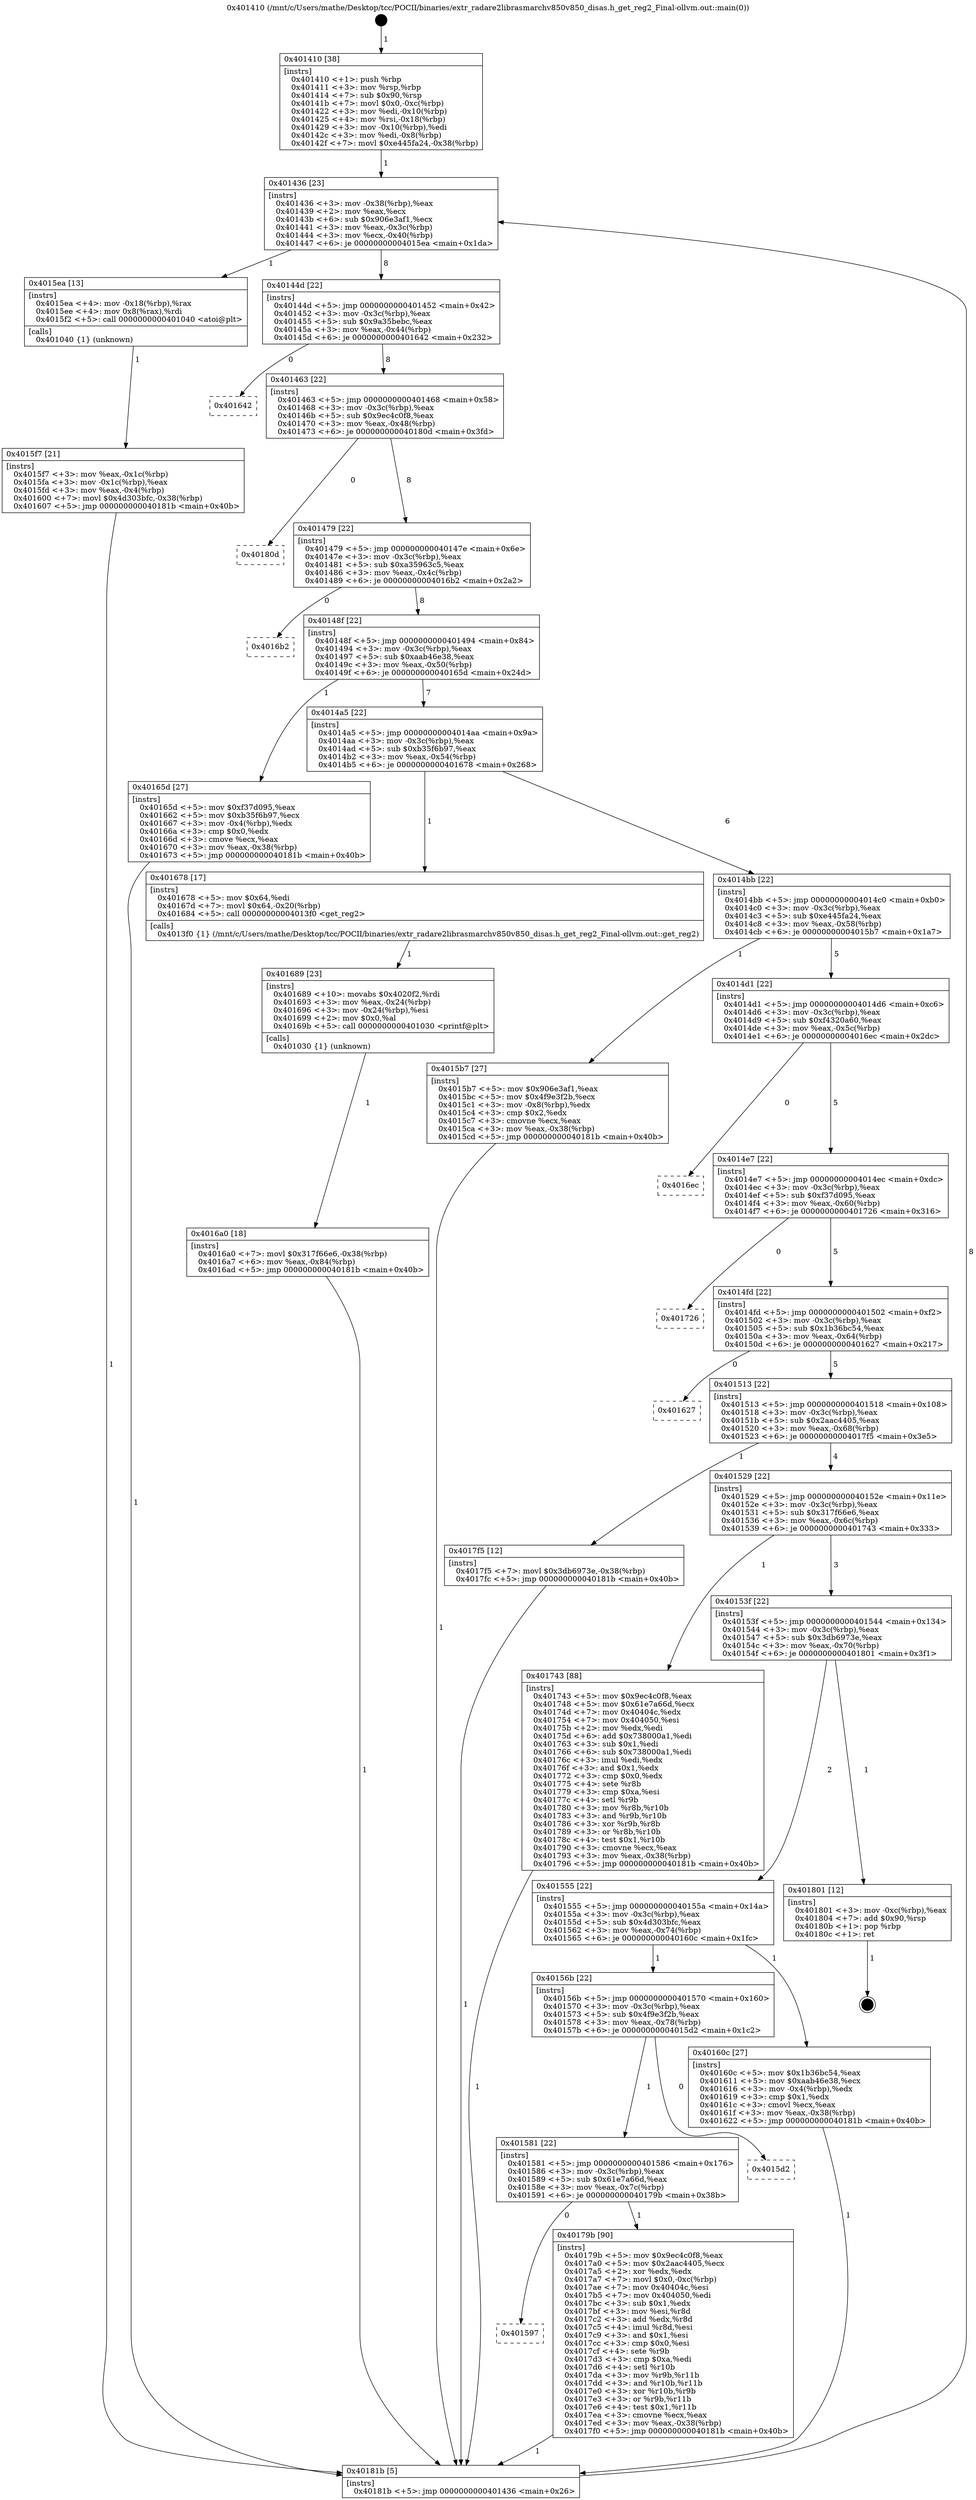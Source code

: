 digraph "0x401410" {
  label = "0x401410 (/mnt/c/Users/mathe/Desktop/tcc/POCII/binaries/extr_radare2librasmarchv850v850_disas.h_get_reg2_Final-ollvm.out::main(0))"
  labelloc = "t"
  node[shape=record]

  Entry [label="",width=0.3,height=0.3,shape=circle,fillcolor=black,style=filled]
  "0x401436" [label="{
     0x401436 [23]\l
     | [instrs]\l
     &nbsp;&nbsp;0x401436 \<+3\>: mov -0x38(%rbp),%eax\l
     &nbsp;&nbsp;0x401439 \<+2\>: mov %eax,%ecx\l
     &nbsp;&nbsp;0x40143b \<+6\>: sub $0x906e3af1,%ecx\l
     &nbsp;&nbsp;0x401441 \<+3\>: mov %eax,-0x3c(%rbp)\l
     &nbsp;&nbsp;0x401444 \<+3\>: mov %ecx,-0x40(%rbp)\l
     &nbsp;&nbsp;0x401447 \<+6\>: je 00000000004015ea \<main+0x1da\>\l
  }"]
  "0x4015ea" [label="{
     0x4015ea [13]\l
     | [instrs]\l
     &nbsp;&nbsp;0x4015ea \<+4\>: mov -0x18(%rbp),%rax\l
     &nbsp;&nbsp;0x4015ee \<+4\>: mov 0x8(%rax),%rdi\l
     &nbsp;&nbsp;0x4015f2 \<+5\>: call 0000000000401040 \<atoi@plt\>\l
     | [calls]\l
     &nbsp;&nbsp;0x401040 \{1\} (unknown)\l
  }"]
  "0x40144d" [label="{
     0x40144d [22]\l
     | [instrs]\l
     &nbsp;&nbsp;0x40144d \<+5\>: jmp 0000000000401452 \<main+0x42\>\l
     &nbsp;&nbsp;0x401452 \<+3\>: mov -0x3c(%rbp),%eax\l
     &nbsp;&nbsp;0x401455 \<+5\>: sub $0x9a35bebc,%eax\l
     &nbsp;&nbsp;0x40145a \<+3\>: mov %eax,-0x44(%rbp)\l
     &nbsp;&nbsp;0x40145d \<+6\>: je 0000000000401642 \<main+0x232\>\l
  }"]
  Exit [label="",width=0.3,height=0.3,shape=circle,fillcolor=black,style=filled,peripheries=2]
  "0x401642" [label="{
     0x401642\l
  }", style=dashed]
  "0x401463" [label="{
     0x401463 [22]\l
     | [instrs]\l
     &nbsp;&nbsp;0x401463 \<+5\>: jmp 0000000000401468 \<main+0x58\>\l
     &nbsp;&nbsp;0x401468 \<+3\>: mov -0x3c(%rbp),%eax\l
     &nbsp;&nbsp;0x40146b \<+5\>: sub $0x9ec4c0f8,%eax\l
     &nbsp;&nbsp;0x401470 \<+3\>: mov %eax,-0x48(%rbp)\l
     &nbsp;&nbsp;0x401473 \<+6\>: je 000000000040180d \<main+0x3fd\>\l
  }"]
  "0x401597" [label="{
     0x401597\l
  }", style=dashed]
  "0x40180d" [label="{
     0x40180d\l
  }", style=dashed]
  "0x401479" [label="{
     0x401479 [22]\l
     | [instrs]\l
     &nbsp;&nbsp;0x401479 \<+5\>: jmp 000000000040147e \<main+0x6e\>\l
     &nbsp;&nbsp;0x40147e \<+3\>: mov -0x3c(%rbp),%eax\l
     &nbsp;&nbsp;0x401481 \<+5\>: sub $0xa35963c5,%eax\l
     &nbsp;&nbsp;0x401486 \<+3\>: mov %eax,-0x4c(%rbp)\l
     &nbsp;&nbsp;0x401489 \<+6\>: je 00000000004016b2 \<main+0x2a2\>\l
  }"]
  "0x40179b" [label="{
     0x40179b [90]\l
     | [instrs]\l
     &nbsp;&nbsp;0x40179b \<+5\>: mov $0x9ec4c0f8,%eax\l
     &nbsp;&nbsp;0x4017a0 \<+5\>: mov $0x2aac4405,%ecx\l
     &nbsp;&nbsp;0x4017a5 \<+2\>: xor %edx,%edx\l
     &nbsp;&nbsp;0x4017a7 \<+7\>: movl $0x0,-0xc(%rbp)\l
     &nbsp;&nbsp;0x4017ae \<+7\>: mov 0x40404c,%esi\l
     &nbsp;&nbsp;0x4017b5 \<+7\>: mov 0x404050,%edi\l
     &nbsp;&nbsp;0x4017bc \<+3\>: sub $0x1,%edx\l
     &nbsp;&nbsp;0x4017bf \<+3\>: mov %esi,%r8d\l
     &nbsp;&nbsp;0x4017c2 \<+3\>: add %edx,%r8d\l
     &nbsp;&nbsp;0x4017c5 \<+4\>: imul %r8d,%esi\l
     &nbsp;&nbsp;0x4017c9 \<+3\>: and $0x1,%esi\l
     &nbsp;&nbsp;0x4017cc \<+3\>: cmp $0x0,%esi\l
     &nbsp;&nbsp;0x4017cf \<+4\>: sete %r9b\l
     &nbsp;&nbsp;0x4017d3 \<+3\>: cmp $0xa,%edi\l
     &nbsp;&nbsp;0x4017d6 \<+4\>: setl %r10b\l
     &nbsp;&nbsp;0x4017da \<+3\>: mov %r9b,%r11b\l
     &nbsp;&nbsp;0x4017dd \<+3\>: and %r10b,%r11b\l
     &nbsp;&nbsp;0x4017e0 \<+3\>: xor %r10b,%r9b\l
     &nbsp;&nbsp;0x4017e3 \<+3\>: or %r9b,%r11b\l
     &nbsp;&nbsp;0x4017e6 \<+4\>: test $0x1,%r11b\l
     &nbsp;&nbsp;0x4017ea \<+3\>: cmovne %ecx,%eax\l
     &nbsp;&nbsp;0x4017ed \<+3\>: mov %eax,-0x38(%rbp)\l
     &nbsp;&nbsp;0x4017f0 \<+5\>: jmp 000000000040181b \<main+0x40b\>\l
  }"]
  "0x4016b2" [label="{
     0x4016b2\l
  }", style=dashed]
  "0x40148f" [label="{
     0x40148f [22]\l
     | [instrs]\l
     &nbsp;&nbsp;0x40148f \<+5\>: jmp 0000000000401494 \<main+0x84\>\l
     &nbsp;&nbsp;0x401494 \<+3\>: mov -0x3c(%rbp),%eax\l
     &nbsp;&nbsp;0x401497 \<+5\>: sub $0xaab46e38,%eax\l
     &nbsp;&nbsp;0x40149c \<+3\>: mov %eax,-0x50(%rbp)\l
     &nbsp;&nbsp;0x40149f \<+6\>: je 000000000040165d \<main+0x24d\>\l
  }"]
  "0x401581" [label="{
     0x401581 [22]\l
     | [instrs]\l
     &nbsp;&nbsp;0x401581 \<+5\>: jmp 0000000000401586 \<main+0x176\>\l
     &nbsp;&nbsp;0x401586 \<+3\>: mov -0x3c(%rbp),%eax\l
     &nbsp;&nbsp;0x401589 \<+5\>: sub $0x61e7a66d,%eax\l
     &nbsp;&nbsp;0x40158e \<+3\>: mov %eax,-0x7c(%rbp)\l
     &nbsp;&nbsp;0x401591 \<+6\>: je 000000000040179b \<main+0x38b\>\l
  }"]
  "0x40165d" [label="{
     0x40165d [27]\l
     | [instrs]\l
     &nbsp;&nbsp;0x40165d \<+5\>: mov $0xf37d095,%eax\l
     &nbsp;&nbsp;0x401662 \<+5\>: mov $0xb35f6b97,%ecx\l
     &nbsp;&nbsp;0x401667 \<+3\>: mov -0x4(%rbp),%edx\l
     &nbsp;&nbsp;0x40166a \<+3\>: cmp $0x0,%edx\l
     &nbsp;&nbsp;0x40166d \<+3\>: cmove %ecx,%eax\l
     &nbsp;&nbsp;0x401670 \<+3\>: mov %eax,-0x38(%rbp)\l
     &nbsp;&nbsp;0x401673 \<+5\>: jmp 000000000040181b \<main+0x40b\>\l
  }"]
  "0x4014a5" [label="{
     0x4014a5 [22]\l
     | [instrs]\l
     &nbsp;&nbsp;0x4014a5 \<+5\>: jmp 00000000004014aa \<main+0x9a\>\l
     &nbsp;&nbsp;0x4014aa \<+3\>: mov -0x3c(%rbp),%eax\l
     &nbsp;&nbsp;0x4014ad \<+5\>: sub $0xb35f6b97,%eax\l
     &nbsp;&nbsp;0x4014b2 \<+3\>: mov %eax,-0x54(%rbp)\l
     &nbsp;&nbsp;0x4014b5 \<+6\>: je 0000000000401678 \<main+0x268\>\l
  }"]
  "0x4015d2" [label="{
     0x4015d2\l
  }", style=dashed]
  "0x401678" [label="{
     0x401678 [17]\l
     | [instrs]\l
     &nbsp;&nbsp;0x401678 \<+5\>: mov $0x64,%edi\l
     &nbsp;&nbsp;0x40167d \<+7\>: movl $0x64,-0x20(%rbp)\l
     &nbsp;&nbsp;0x401684 \<+5\>: call 00000000004013f0 \<get_reg2\>\l
     | [calls]\l
     &nbsp;&nbsp;0x4013f0 \{1\} (/mnt/c/Users/mathe/Desktop/tcc/POCII/binaries/extr_radare2librasmarchv850v850_disas.h_get_reg2_Final-ollvm.out::get_reg2)\l
  }"]
  "0x4014bb" [label="{
     0x4014bb [22]\l
     | [instrs]\l
     &nbsp;&nbsp;0x4014bb \<+5\>: jmp 00000000004014c0 \<main+0xb0\>\l
     &nbsp;&nbsp;0x4014c0 \<+3\>: mov -0x3c(%rbp),%eax\l
     &nbsp;&nbsp;0x4014c3 \<+5\>: sub $0xe445fa24,%eax\l
     &nbsp;&nbsp;0x4014c8 \<+3\>: mov %eax,-0x58(%rbp)\l
     &nbsp;&nbsp;0x4014cb \<+6\>: je 00000000004015b7 \<main+0x1a7\>\l
  }"]
  "0x4016a0" [label="{
     0x4016a0 [18]\l
     | [instrs]\l
     &nbsp;&nbsp;0x4016a0 \<+7\>: movl $0x317f66e6,-0x38(%rbp)\l
     &nbsp;&nbsp;0x4016a7 \<+6\>: mov %eax,-0x84(%rbp)\l
     &nbsp;&nbsp;0x4016ad \<+5\>: jmp 000000000040181b \<main+0x40b\>\l
  }"]
  "0x4015b7" [label="{
     0x4015b7 [27]\l
     | [instrs]\l
     &nbsp;&nbsp;0x4015b7 \<+5\>: mov $0x906e3af1,%eax\l
     &nbsp;&nbsp;0x4015bc \<+5\>: mov $0x4f9e3f2b,%ecx\l
     &nbsp;&nbsp;0x4015c1 \<+3\>: mov -0x8(%rbp),%edx\l
     &nbsp;&nbsp;0x4015c4 \<+3\>: cmp $0x2,%edx\l
     &nbsp;&nbsp;0x4015c7 \<+3\>: cmovne %ecx,%eax\l
     &nbsp;&nbsp;0x4015ca \<+3\>: mov %eax,-0x38(%rbp)\l
     &nbsp;&nbsp;0x4015cd \<+5\>: jmp 000000000040181b \<main+0x40b\>\l
  }"]
  "0x4014d1" [label="{
     0x4014d1 [22]\l
     | [instrs]\l
     &nbsp;&nbsp;0x4014d1 \<+5\>: jmp 00000000004014d6 \<main+0xc6\>\l
     &nbsp;&nbsp;0x4014d6 \<+3\>: mov -0x3c(%rbp),%eax\l
     &nbsp;&nbsp;0x4014d9 \<+5\>: sub $0xf4320a60,%eax\l
     &nbsp;&nbsp;0x4014de \<+3\>: mov %eax,-0x5c(%rbp)\l
     &nbsp;&nbsp;0x4014e1 \<+6\>: je 00000000004016ec \<main+0x2dc\>\l
  }"]
  "0x40181b" [label="{
     0x40181b [5]\l
     | [instrs]\l
     &nbsp;&nbsp;0x40181b \<+5\>: jmp 0000000000401436 \<main+0x26\>\l
  }"]
  "0x401410" [label="{
     0x401410 [38]\l
     | [instrs]\l
     &nbsp;&nbsp;0x401410 \<+1\>: push %rbp\l
     &nbsp;&nbsp;0x401411 \<+3\>: mov %rsp,%rbp\l
     &nbsp;&nbsp;0x401414 \<+7\>: sub $0x90,%rsp\l
     &nbsp;&nbsp;0x40141b \<+7\>: movl $0x0,-0xc(%rbp)\l
     &nbsp;&nbsp;0x401422 \<+3\>: mov %edi,-0x10(%rbp)\l
     &nbsp;&nbsp;0x401425 \<+4\>: mov %rsi,-0x18(%rbp)\l
     &nbsp;&nbsp;0x401429 \<+3\>: mov -0x10(%rbp),%edi\l
     &nbsp;&nbsp;0x40142c \<+3\>: mov %edi,-0x8(%rbp)\l
     &nbsp;&nbsp;0x40142f \<+7\>: movl $0xe445fa24,-0x38(%rbp)\l
  }"]
  "0x4015f7" [label="{
     0x4015f7 [21]\l
     | [instrs]\l
     &nbsp;&nbsp;0x4015f7 \<+3\>: mov %eax,-0x1c(%rbp)\l
     &nbsp;&nbsp;0x4015fa \<+3\>: mov -0x1c(%rbp),%eax\l
     &nbsp;&nbsp;0x4015fd \<+3\>: mov %eax,-0x4(%rbp)\l
     &nbsp;&nbsp;0x401600 \<+7\>: movl $0x4d303bfc,-0x38(%rbp)\l
     &nbsp;&nbsp;0x401607 \<+5\>: jmp 000000000040181b \<main+0x40b\>\l
  }"]
  "0x401689" [label="{
     0x401689 [23]\l
     | [instrs]\l
     &nbsp;&nbsp;0x401689 \<+10\>: movabs $0x4020f2,%rdi\l
     &nbsp;&nbsp;0x401693 \<+3\>: mov %eax,-0x24(%rbp)\l
     &nbsp;&nbsp;0x401696 \<+3\>: mov -0x24(%rbp),%esi\l
     &nbsp;&nbsp;0x401699 \<+2\>: mov $0x0,%al\l
     &nbsp;&nbsp;0x40169b \<+5\>: call 0000000000401030 \<printf@plt\>\l
     | [calls]\l
     &nbsp;&nbsp;0x401030 \{1\} (unknown)\l
  }"]
  "0x4016ec" [label="{
     0x4016ec\l
  }", style=dashed]
  "0x4014e7" [label="{
     0x4014e7 [22]\l
     | [instrs]\l
     &nbsp;&nbsp;0x4014e7 \<+5\>: jmp 00000000004014ec \<main+0xdc\>\l
     &nbsp;&nbsp;0x4014ec \<+3\>: mov -0x3c(%rbp),%eax\l
     &nbsp;&nbsp;0x4014ef \<+5\>: sub $0xf37d095,%eax\l
     &nbsp;&nbsp;0x4014f4 \<+3\>: mov %eax,-0x60(%rbp)\l
     &nbsp;&nbsp;0x4014f7 \<+6\>: je 0000000000401726 \<main+0x316\>\l
  }"]
  "0x40156b" [label="{
     0x40156b [22]\l
     | [instrs]\l
     &nbsp;&nbsp;0x40156b \<+5\>: jmp 0000000000401570 \<main+0x160\>\l
     &nbsp;&nbsp;0x401570 \<+3\>: mov -0x3c(%rbp),%eax\l
     &nbsp;&nbsp;0x401573 \<+5\>: sub $0x4f9e3f2b,%eax\l
     &nbsp;&nbsp;0x401578 \<+3\>: mov %eax,-0x78(%rbp)\l
     &nbsp;&nbsp;0x40157b \<+6\>: je 00000000004015d2 \<main+0x1c2\>\l
  }"]
  "0x401726" [label="{
     0x401726\l
  }", style=dashed]
  "0x4014fd" [label="{
     0x4014fd [22]\l
     | [instrs]\l
     &nbsp;&nbsp;0x4014fd \<+5\>: jmp 0000000000401502 \<main+0xf2\>\l
     &nbsp;&nbsp;0x401502 \<+3\>: mov -0x3c(%rbp),%eax\l
     &nbsp;&nbsp;0x401505 \<+5\>: sub $0x1b36bc54,%eax\l
     &nbsp;&nbsp;0x40150a \<+3\>: mov %eax,-0x64(%rbp)\l
     &nbsp;&nbsp;0x40150d \<+6\>: je 0000000000401627 \<main+0x217\>\l
  }"]
  "0x40160c" [label="{
     0x40160c [27]\l
     | [instrs]\l
     &nbsp;&nbsp;0x40160c \<+5\>: mov $0x1b36bc54,%eax\l
     &nbsp;&nbsp;0x401611 \<+5\>: mov $0xaab46e38,%ecx\l
     &nbsp;&nbsp;0x401616 \<+3\>: mov -0x4(%rbp),%edx\l
     &nbsp;&nbsp;0x401619 \<+3\>: cmp $0x1,%edx\l
     &nbsp;&nbsp;0x40161c \<+3\>: cmovl %ecx,%eax\l
     &nbsp;&nbsp;0x40161f \<+3\>: mov %eax,-0x38(%rbp)\l
     &nbsp;&nbsp;0x401622 \<+5\>: jmp 000000000040181b \<main+0x40b\>\l
  }"]
  "0x401627" [label="{
     0x401627\l
  }", style=dashed]
  "0x401513" [label="{
     0x401513 [22]\l
     | [instrs]\l
     &nbsp;&nbsp;0x401513 \<+5\>: jmp 0000000000401518 \<main+0x108\>\l
     &nbsp;&nbsp;0x401518 \<+3\>: mov -0x3c(%rbp),%eax\l
     &nbsp;&nbsp;0x40151b \<+5\>: sub $0x2aac4405,%eax\l
     &nbsp;&nbsp;0x401520 \<+3\>: mov %eax,-0x68(%rbp)\l
     &nbsp;&nbsp;0x401523 \<+6\>: je 00000000004017f5 \<main+0x3e5\>\l
  }"]
  "0x401555" [label="{
     0x401555 [22]\l
     | [instrs]\l
     &nbsp;&nbsp;0x401555 \<+5\>: jmp 000000000040155a \<main+0x14a\>\l
     &nbsp;&nbsp;0x40155a \<+3\>: mov -0x3c(%rbp),%eax\l
     &nbsp;&nbsp;0x40155d \<+5\>: sub $0x4d303bfc,%eax\l
     &nbsp;&nbsp;0x401562 \<+3\>: mov %eax,-0x74(%rbp)\l
     &nbsp;&nbsp;0x401565 \<+6\>: je 000000000040160c \<main+0x1fc\>\l
  }"]
  "0x4017f5" [label="{
     0x4017f5 [12]\l
     | [instrs]\l
     &nbsp;&nbsp;0x4017f5 \<+7\>: movl $0x3db6973e,-0x38(%rbp)\l
     &nbsp;&nbsp;0x4017fc \<+5\>: jmp 000000000040181b \<main+0x40b\>\l
  }"]
  "0x401529" [label="{
     0x401529 [22]\l
     | [instrs]\l
     &nbsp;&nbsp;0x401529 \<+5\>: jmp 000000000040152e \<main+0x11e\>\l
     &nbsp;&nbsp;0x40152e \<+3\>: mov -0x3c(%rbp),%eax\l
     &nbsp;&nbsp;0x401531 \<+5\>: sub $0x317f66e6,%eax\l
     &nbsp;&nbsp;0x401536 \<+3\>: mov %eax,-0x6c(%rbp)\l
     &nbsp;&nbsp;0x401539 \<+6\>: je 0000000000401743 \<main+0x333\>\l
  }"]
  "0x401801" [label="{
     0x401801 [12]\l
     | [instrs]\l
     &nbsp;&nbsp;0x401801 \<+3\>: mov -0xc(%rbp),%eax\l
     &nbsp;&nbsp;0x401804 \<+7\>: add $0x90,%rsp\l
     &nbsp;&nbsp;0x40180b \<+1\>: pop %rbp\l
     &nbsp;&nbsp;0x40180c \<+1\>: ret\l
  }"]
  "0x401743" [label="{
     0x401743 [88]\l
     | [instrs]\l
     &nbsp;&nbsp;0x401743 \<+5\>: mov $0x9ec4c0f8,%eax\l
     &nbsp;&nbsp;0x401748 \<+5\>: mov $0x61e7a66d,%ecx\l
     &nbsp;&nbsp;0x40174d \<+7\>: mov 0x40404c,%edx\l
     &nbsp;&nbsp;0x401754 \<+7\>: mov 0x404050,%esi\l
     &nbsp;&nbsp;0x40175b \<+2\>: mov %edx,%edi\l
     &nbsp;&nbsp;0x40175d \<+6\>: add $0x738000a1,%edi\l
     &nbsp;&nbsp;0x401763 \<+3\>: sub $0x1,%edi\l
     &nbsp;&nbsp;0x401766 \<+6\>: sub $0x738000a1,%edi\l
     &nbsp;&nbsp;0x40176c \<+3\>: imul %edi,%edx\l
     &nbsp;&nbsp;0x40176f \<+3\>: and $0x1,%edx\l
     &nbsp;&nbsp;0x401772 \<+3\>: cmp $0x0,%edx\l
     &nbsp;&nbsp;0x401775 \<+4\>: sete %r8b\l
     &nbsp;&nbsp;0x401779 \<+3\>: cmp $0xa,%esi\l
     &nbsp;&nbsp;0x40177c \<+4\>: setl %r9b\l
     &nbsp;&nbsp;0x401780 \<+3\>: mov %r8b,%r10b\l
     &nbsp;&nbsp;0x401783 \<+3\>: and %r9b,%r10b\l
     &nbsp;&nbsp;0x401786 \<+3\>: xor %r9b,%r8b\l
     &nbsp;&nbsp;0x401789 \<+3\>: or %r8b,%r10b\l
     &nbsp;&nbsp;0x40178c \<+4\>: test $0x1,%r10b\l
     &nbsp;&nbsp;0x401790 \<+3\>: cmovne %ecx,%eax\l
     &nbsp;&nbsp;0x401793 \<+3\>: mov %eax,-0x38(%rbp)\l
     &nbsp;&nbsp;0x401796 \<+5\>: jmp 000000000040181b \<main+0x40b\>\l
  }"]
  "0x40153f" [label="{
     0x40153f [22]\l
     | [instrs]\l
     &nbsp;&nbsp;0x40153f \<+5\>: jmp 0000000000401544 \<main+0x134\>\l
     &nbsp;&nbsp;0x401544 \<+3\>: mov -0x3c(%rbp),%eax\l
     &nbsp;&nbsp;0x401547 \<+5\>: sub $0x3db6973e,%eax\l
     &nbsp;&nbsp;0x40154c \<+3\>: mov %eax,-0x70(%rbp)\l
     &nbsp;&nbsp;0x40154f \<+6\>: je 0000000000401801 \<main+0x3f1\>\l
  }"]
  Entry -> "0x401410" [label=" 1"]
  "0x401436" -> "0x4015ea" [label=" 1"]
  "0x401436" -> "0x40144d" [label=" 8"]
  "0x401801" -> Exit [label=" 1"]
  "0x40144d" -> "0x401642" [label=" 0"]
  "0x40144d" -> "0x401463" [label=" 8"]
  "0x4017f5" -> "0x40181b" [label=" 1"]
  "0x401463" -> "0x40180d" [label=" 0"]
  "0x401463" -> "0x401479" [label=" 8"]
  "0x40179b" -> "0x40181b" [label=" 1"]
  "0x401479" -> "0x4016b2" [label=" 0"]
  "0x401479" -> "0x40148f" [label=" 8"]
  "0x401581" -> "0x401597" [label=" 0"]
  "0x40148f" -> "0x40165d" [label=" 1"]
  "0x40148f" -> "0x4014a5" [label=" 7"]
  "0x401581" -> "0x40179b" [label=" 1"]
  "0x4014a5" -> "0x401678" [label=" 1"]
  "0x4014a5" -> "0x4014bb" [label=" 6"]
  "0x40156b" -> "0x401581" [label=" 1"]
  "0x4014bb" -> "0x4015b7" [label=" 1"]
  "0x4014bb" -> "0x4014d1" [label=" 5"]
  "0x4015b7" -> "0x40181b" [label=" 1"]
  "0x401410" -> "0x401436" [label=" 1"]
  "0x40181b" -> "0x401436" [label=" 8"]
  "0x4015ea" -> "0x4015f7" [label=" 1"]
  "0x4015f7" -> "0x40181b" [label=" 1"]
  "0x40156b" -> "0x4015d2" [label=" 0"]
  "0x4014d1" -> "0x4016ec" [label=" 0"]
  "0x4014d1" -> "0x4014e7" [label=" 5"]
  "0x401743" -> "0x40181b" [label=" 1"]
  "0x4014e7" -> "0x401726" [label=" 0"]
  "0x4014e7" -> "0x4014fd" [label=" 5"]
  "0x4016a0" -> "0x40181b" [label=" 1"]
  "0x4014fd" -> "0x401627" [label=" 0"]
  "0x4014fd" -> "0x401513" [label=" 5"]
  "0x401689" -> "0x4016a0" [label=" 1"]
  "0x401513" -> "0x4017f5" [label=" 1"]
  "0x401513" -> "0x401529" [label=" 4"]
  "0x40165d" -> "0x40181b" [label=" 1"]
  "0x401529" -> "0x401743" [label=" 1"]
  "0x401529" -> "0x40153f" [label=" 3"]
  "0x40160c" -> "0x40181b" [label=" 1"]
  "0x40153f" -> "0x401801" [label=" 1"]
  "0x40153f" -> "0x401555" [label=" 2"]
  "0x401678" -> "0x401689" [label=" 1"]
  "0x401555" -> "0x40160c" [label=" 1"]
  "0x401555" -> "0x40156b" [label=" 1"]
}
